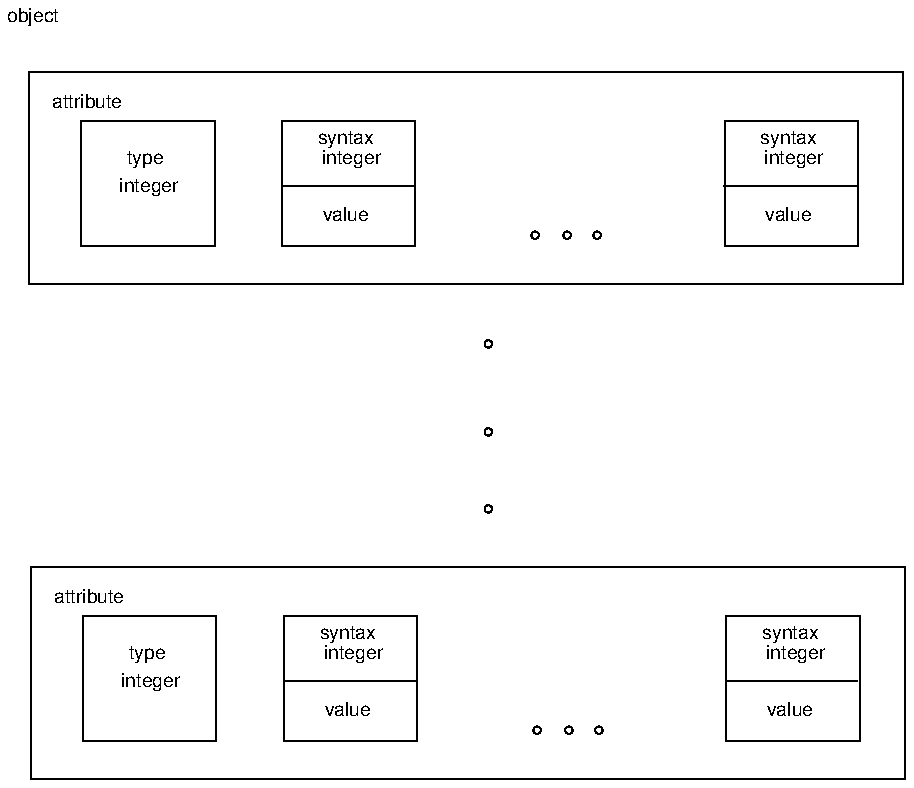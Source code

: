 .PS
.in +.5i
scale = 106.667
circle radius 2 at 257, 253
circle radius 2 at 257, 341
circle radius 2 at 257, 294
circle radius 2 at 300, 135
circle radius 2 at 283, 135
circle radius 2 at 316, 135
"\fH\s7integer\s0\fP"  at 77, 161
"\fH\s7type\s0\fP"  at 75, 176
box  wid 71 ht 67 at 183.5, 162.5
"\fH\s7syntax\s0\fP"  at 182, 187
"\fH\s7integer\s0\fP"  at 185, 176
line   from 148, 161 \
	to 218, 161 
"\fH\s7value\s0\fP"  at 182, 146
"\fH\s7value\s0\fP"  at 418, 146
line   from 384, 161 \
	to 454, 161 
"\fH\s7integer\s0\fP"  at 421, 176
"\fH\s7syntax\s0\fP"  at 418, 187
box  wid 71 ht 67 at 419.5, 162.5
box  wid 71 ht 67 at 76.5, 162.5
"\fH\s7attribute\s0\fP"  at 44, 206
box  wid 466 ht 113 at 246, 165.5
box  wid 466 ht 113 at 245, 429.5
"\fH\s7attribute\s0\fP"  at 43, 470
box  wid 71 ht 67 at 75.5, 426.5
box  wid 71 ht 67 at 418.5, 426.5
"\fH\s7syntax\s0\fP"  at 417, 451
"\fH\s7integer\s0\fP"  at 420, 440
line   from 383, 425 \
	to 453, 425 
"\fH\s7value\s0\fP"  at 417, 410
"\fH\s7value\s0\fP"  at 181, 410
line   from 147, 425 \
	to 217, 425 
"\fH\s7integer\s0\fP"  at 184, 440
"\fH\s7syntax\s0\fP"  at 181, 451
box  wid 71 ht 67 at 182.5, 426.5
"\fH\s7type\s0\fP"  at 74, 440
"\fH\s7integer\s0\fP"  at 76, 425
circle radius 2 at 315, 399
circle radius 2 at 282, 399
circle radius 2 at 299, 399
"\fH\s7\s0\fP"  at 126, 4
"\fH\s7object\s0\fP"  at 14, 516
.in -.5i
.PE
